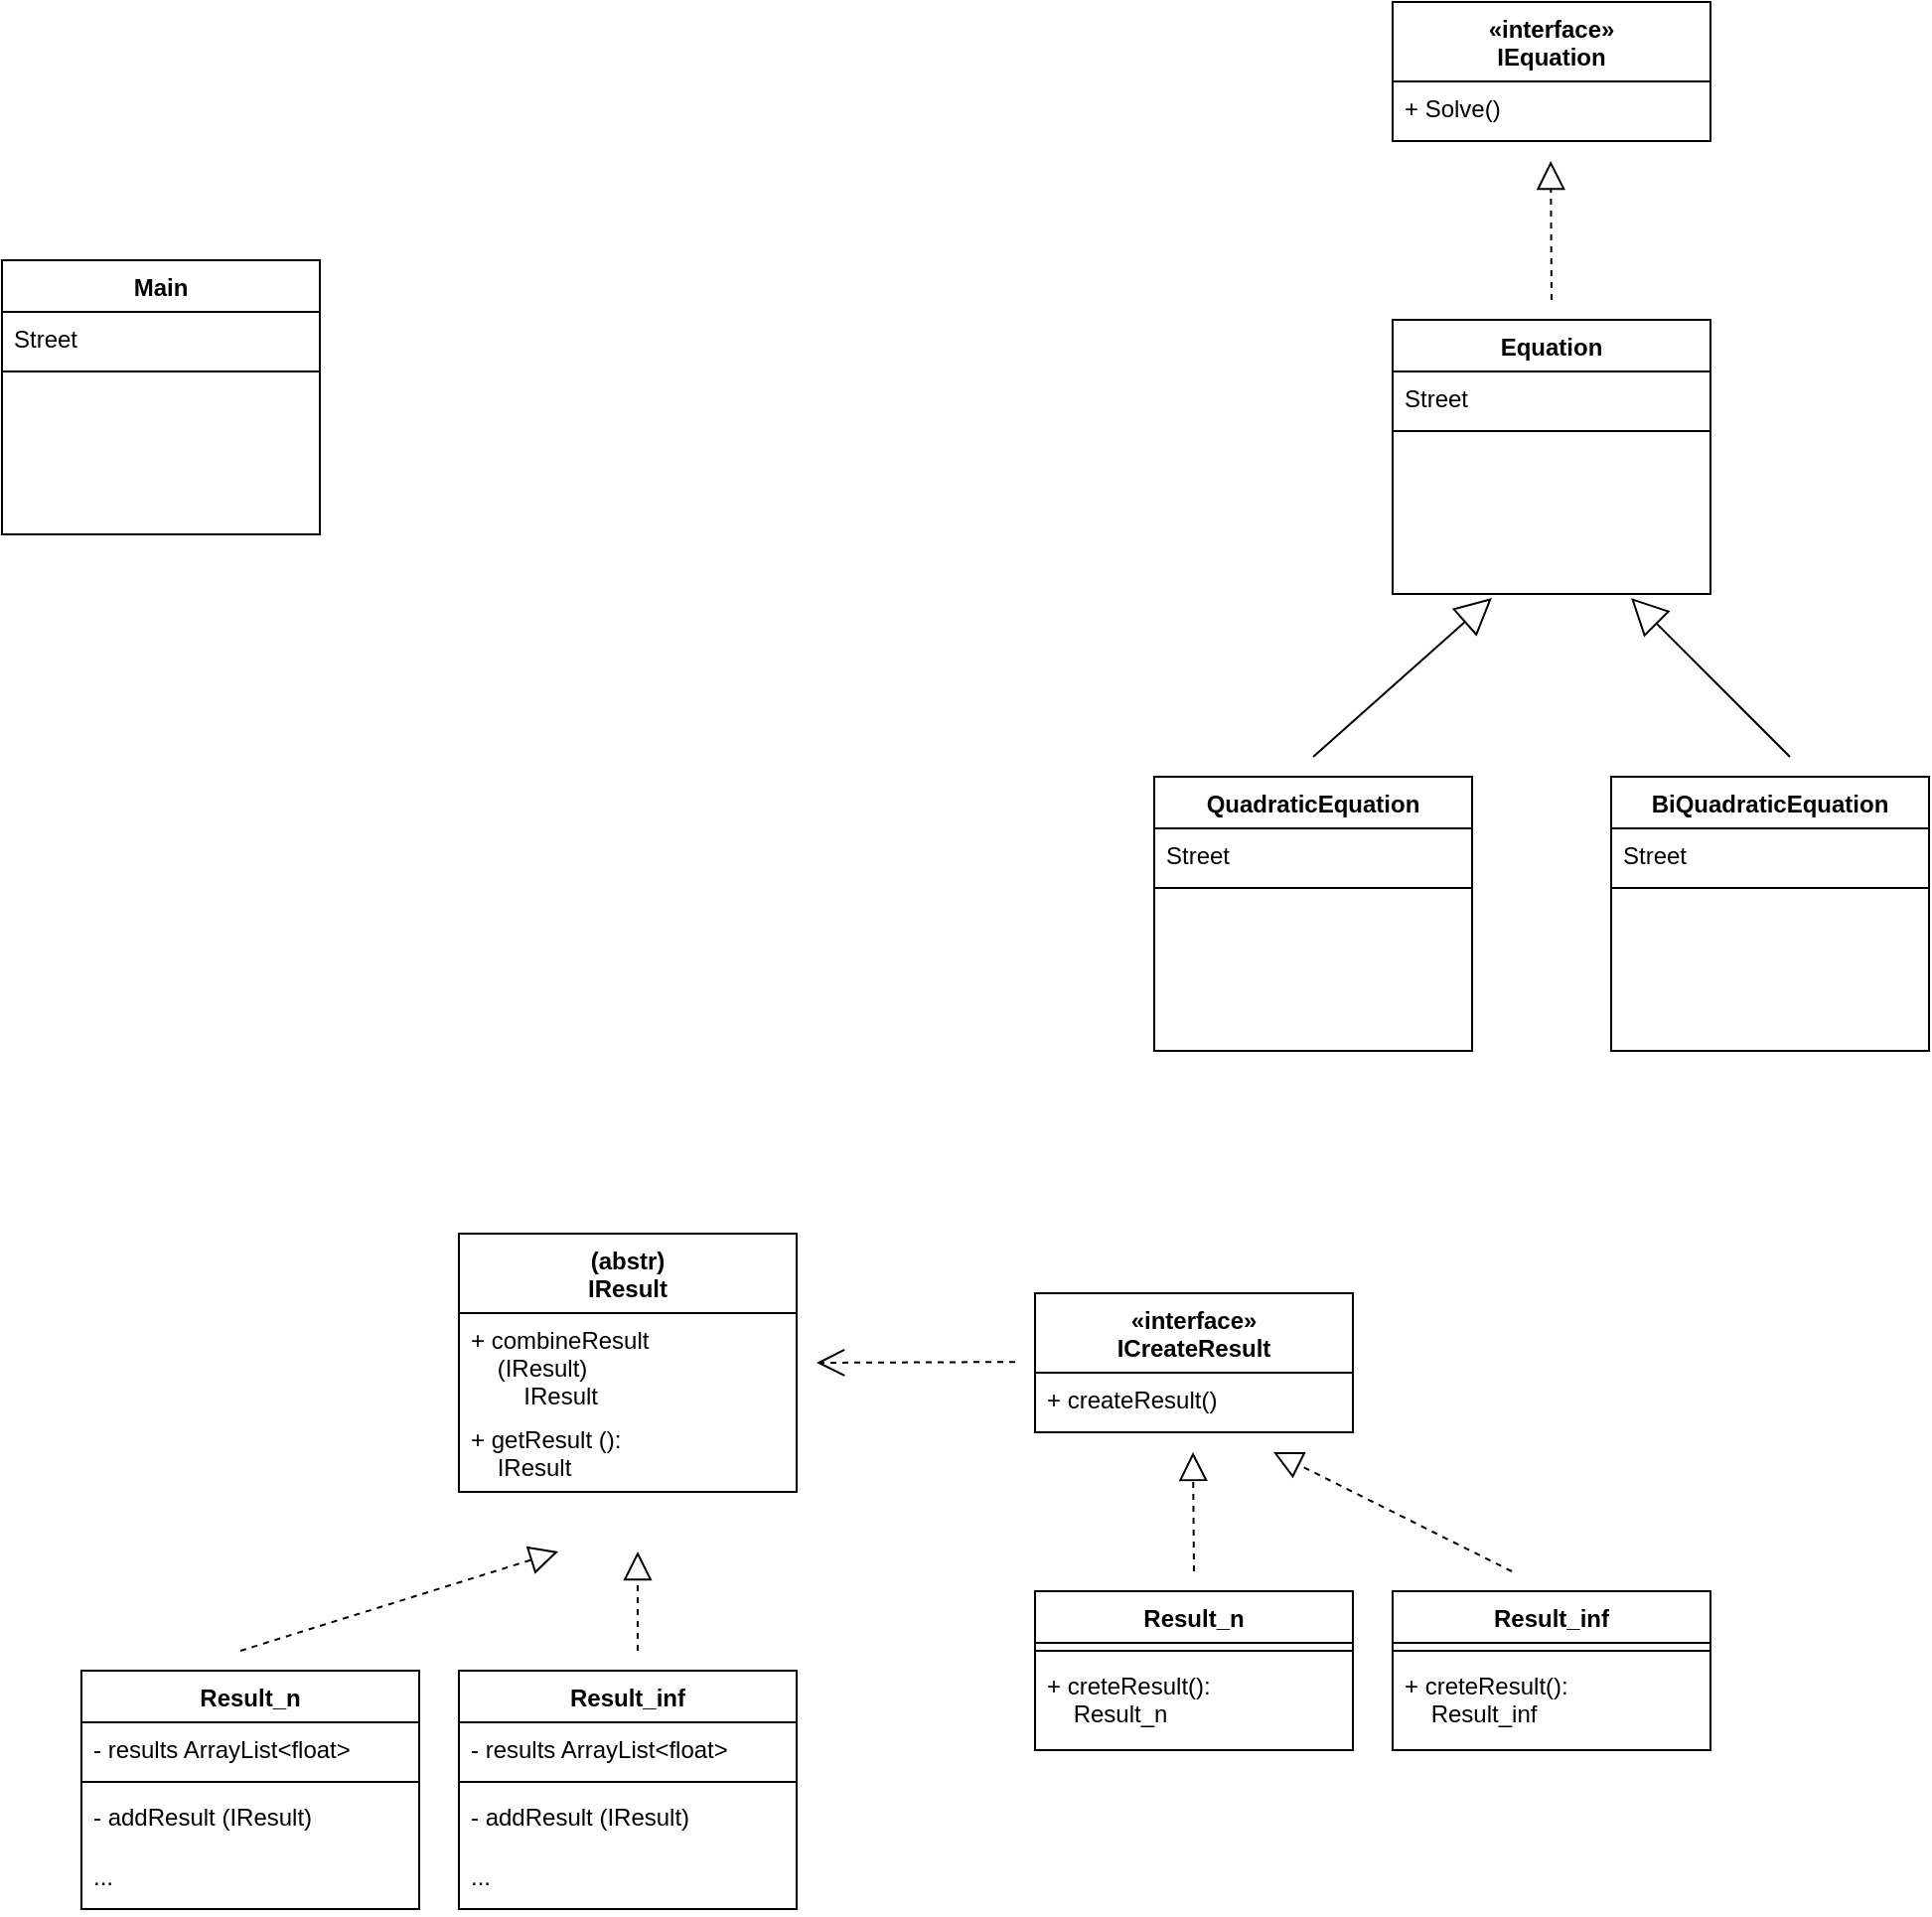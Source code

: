 <mxfile version="20.8.16" type="device"><diagram id="C5RBs43oDa-KdzZeNtuy" name="Page-1"><mxGraphModel dx="720" dy="1599" grid="1" gridSize="10" guides="1" tooltips="1" connect="1" arrows="1" fold="1" page="1" pageScale="1" pageWidth="827" pageHeight="1169" math="0" shadow="0"><root><mxCell id="WIyWlLk6GJQsqaUBKTNV-0"/><mxCell id="WIyWlLk6GJQsqaUBKTNV-1" parent="WIyWlLk6GJQsqaUBKTNV-0"/><mxCell id="zkfFHV4jXpPFQw0GAbJ--0" value="Main" style="swimlane;fontStyle=1;align=center;verticalAlign=top;childLayout=stackLayout;horizontal=1;startSize=26;horizontalStack=0;resizeParent=1;resizeLast=0;collapsible=1;marginBottom=0;rounded=0;shadow=0;strokeWidth=1;" parent="WIyWlLk6GJQsqaUBKTNV-1" vertex="1"><mxGeometry y="-280" width="160" height="138" as="geometry"><mxRectangle x="230" y="140" width="160" height="26" as="alternateBounds"/></mxGeometry></mxCell><mxCell id="ZZ8TVrhyDTF7FvtxLLyO-0" value="Street" style="text;align=left;verticalAlign=top;spacingLeft=4;spacingRight=4;overflow=hidden;rotatable=0;points=[[0,0.5],[1,0.5]];portConstraint=eastwest;" vertex="1" parent="zkfFHV4jXpPFQw0GAbJ--0"><mxGeometry y="26" width="160" height="26" as="geometry"/></mxCell><mxCell id="zkfFHV4jXpPFQw0GAbJ--4" value="" style="line;html=1;strokeWidth=1;align=left;verticalAlign=middle;spacingTop=-1;spacingLeft=3;spacingRight=3;rotatable=0;labelPosition=right;points=[];portConstraint=eastwest;" parent="zkfFHV4jXpPFQw0GAbJ--0" vertex="1"><mxGeometry y="52" width="160" height="8" as="geometry"/></mxCell><mxCell id="ZZ8TVrhyDTF7FvtxLLyO-9" value="(abstr)&#10;IResult" style="swimlane;fontStyle=1;align=center;verticalAlign=top;childLayout=stackLayout;horizontal=1;startSize=40;horizontalStack=0;resizeParent=1;resizeLast=0;collapsible=1;marginBottom=0;rounded=0;shadow=0;strokeWidth=1;" vertex="1" parent="WIyWlLk6GJQsqaUBKTNV-1"><mxGeometry x="230" y="210" width="170" height="130" as="geometry"><mxRectangle x="230" y="140" width="160" height="26" as="alternateBounds"/></mxGeometry></mxCell><mxCell id="ZZ8TVrhyDTF7FvtxLLyO-26" value="+ combineResult &#10;    (IResult)&#10;        IResult" style="text;align=left;verticalAlign=top;spacingLeft=4;spacingRight=4;overflow=hidden;rotatable=0;points=[[0,0.5],[1,0.5]];portConstraint=eastwest;" vertex="1" parent="ZZ8TVrhyDTF7FvtxLLyO-9"><mxGeometry y="40" width="170" height="50" as="geometry"/></mxCell><mxCell id="ZZ8TVrhyDTF7FvtxLLyO-27" value="+ getResult ():&#10;    IResult" style="text;align=left;verticalAlign=top;spacingLeft=4;spacingRight=4;overflow=hidden;rotatable=0;points=[[0,0.5],[1,0.5]];portConstraint=eastwest;" vertex="1" parent="ZZ8TVrhyDTF7FvtxLLyO-9"><mxGeometry y="90" width="170" height="40" as="geometry"/></mxCell><mxCell id="ZZ8TVrhyDTF7FvtxLLyO-12" value="«interface»&#10;ICreateResult" style="swimlane;fontStyle=1;align=center;verticalAlign=top;childLayout=stackLayout;horizontal=1;startSize=40;horizontalStack=0;resizeParent=1;resizeLast=0;collapsible=1;marginBottom=0;rounded=0;shadow=0;strokeWidth=1;" vertex="1" parent="WIyWlLk6GJQsqaUBKTNV-1"><mxGeometry x="520" y="240" width="160" height="70" as="geometry"><mxRectangle x="230" y="140" width="160" height="26" as="alternateBounds"/></mxGeometry></mxCell><mxCell id="ZZ8TVrhyDTF7FvtxLLyO-13" value="+ createResult()" style="text;align=left;verticalAlign=top;spacingLeft=4;spacingRight=4;overflow=hidden;rotatable=0;points=[[0,0.5],[1,0.5]];portConstraint=eastwest;" vertex="1" parent="ZZ8TVrhyDTF7FvtxLLyO-12"><mxGeometry y="40" width="160" height="30" as="geometry"/></mxCell><mxCell id="ZZ8TVrhyDTF7FvtxLLyO-14" value="Result_n" style="swimlane;fontStyle=1;align=center;verticalAlign=top;childLayout=stackLayout;horizontal=1;startSize=26;horizontalStack=0;resizeParent=1;resizeLast=0;collapsible=1;marginBottom=0;rounded=0;shadow=0;strokeWidth=1;" vertex="1" parent="WIyWlLk6GJQsqaUBKTNV-1"><mxGeometry x="40" y="430" width="170" height="120" as="geometry"><mxRectangle x="230" y="140" width="160" height="26" as="alternateBounds"/></mxGeometry></mxCell><mxCell id="ZZ8TVrhyDTF7FvtxLLyO-15" value="- results ArrayList&lt;float&gt;" style="text;align=left;verticalAlign=top;spacingLeft=4;spacingRight=4;overflow=hidden;rotatable=0;points=[[0,0.5],[1,0.5]];portConstraint=eastwest;" vertex="1" parent="ZZ8TVrhyDTF7FvtxLLyO-14"><mxGeometry y="26" width="170" height="26" as="geometry"/></mxCell><mxCell id="ZZ8TVrhyDTF7FvtxLLyO-16" value="" style="line;html=1;strokeWidth=1;align=left;verticalAlign=middle;spacingTop=-1;spacingLeft=3;spacingRight=3;rotatable=0;labelPosition=right;points=[];portConstraint=eastwest;" vertex="1" parent="ZZ8TVrhyDTF7FvtxLLyO-14"><mxGeometry y="52" width="170" height="8" as="geometry"/></mxCell><mxCell id="ZZ8TVrhyDTF7FvtxLLyO-17" value="- addResult (IResult)" style="text;align=left;verticalAlign=top;spacingLeft=4;spacingRight=4;overflow=hidden;rotatable=0;points=[[0,0.5],[1,0.5]];portConstraint=eastwest;" vertex="1" parent="ZZ8TVrhyDTF7FvtxLLyO-14"><mxGeometry y="60" width="170" height="30" as="geometry"/></mxCell><mxCell id="ZZ8TVrhyDTF7FvtxLLyO-24" value="..." style="text;align=left;verticalAlign=top;spacingLeft=4;spacingRight=4;overflow=hidden;rotatable=0;points=[[0,0.5],[1,0.5]];portConstraint=eastwest;" vertex="1" parent="ZZ8TVrhyDTF7FvtxLLyO-14"><mxGeometry y="90" width="170" height="30" as="geometry"/></mxCell><mxCell id="ZZ8TVrhyDTF7FvtxLLyO-18" value="Result_inf" style="swimlane;fontStyle=1;align=center;verticalAlign=top;childLayout=stackLayout;horizontal=1;startSize=26;horizontalStack=0;resizeParent=1;resizeLast=0;collapsible=1;marginBottom=0;rounded=0;shadow=0;strokeWidth=1;" vertex="1" parent="WIyWlLk6GJQsqaUBKTNV-1"><mxGeometry x="230" y="430" width="170" height="120" as="geometry"><mxRectangle x="230" y="140" width="160" height="26" as="alternateBounds"/></mxGeometry></mxCell><mxCell id="ZZ8TVrhyDTF7FvtxLLyO-19" value="- results ArrayList&lt;float&gt;" style="text;align=left;verticalAlign=top;spacingLeft=4;spacingRight=4;overflow=hidden;rotatable=0;points=[[0,0.5],[1,0.5]];portConstraint=eastwest;" vertex="1" parent="ZZ8TVrhyDTF7FvtxLLyO-18"><mxGeometry y="26" width="170" height="26" as="geometry"/></mxCell><mxCell id="ZZ8TVrhyDTF7FvtxLLyO-20" value="" style="line;html=1;strokeWidth=1;align=left;verticalAlign=middle;spacingTop=-1;spacingLeft=3;spacingRight=3;rotatable=0;labelPosition=right;points=[];portConstraint=eastwest;" vertex="1" parent="ZZ8TVrhyDTF7FvtxLLyO-18"><mxGeometry y="52" width="170" height="8" as="geometry"/></mxCell><mxCell id="ZZ8TVrhyDTF7FvtxLLyO-21" value="- addResult (IResult)" style="text;align=left;verticalAlign=top;spacingLeft=4;spacingRight=4;overflow=hidden;rotatable=0;points=[[0,0.5],[1,0.5]];portConstraint=eastwest;" vertex="1" parent="ZZ8TVrhyDTF7FvtxLLyO-18"><mxGeometry y="60" width="170" height="30" as="geometry"/></mxCell><mxCell id="ZZ8TVrhyDTF7FvtxLLyO-25" value="..." style="text;align=left;verticalAlign=top;spacingLeft=4;spacingRight=4;overflow=hidden;rotatable=0;points=[[0,0.5],[1,0.5]];portConstraint=eastwest;" vertex="1" parent="ZZ8TVrhyDTF7FvtxLLyO-18"><mxGeometry y="90" width="170" height="30" as="geometry"/></mxCell><mxCell id="ZZ8TVrhyDTF7FvtxLLyO-28" value="Result_inf" style="swimlane;fontStyle=1;align=center;verticalAlign=top;childLayout=stackLayout;horizontal=1;startSize=26;horizontalStack=0;resizeParent=1;resizeLast=0;collapsible=1;marginBottom=0;rounded=0;shadow=0;strokeWidth=1;" vertex="1" parent="WIyWlLk6GJQsqaUBKTNV-1"><mxGeometry x="700" y="390" width="160" height="80" as="geometry"><mxRectangle x="230" y="140" width="160" height="26" as="alternateBounds"/></mxGeometry></mxCell><mxCell id="ZZ8TVrhyDTF7FvtxLLyO-30" value="" style="line;html=1;strokeWidth=1;align=left;verticalAlign=middle;spacingTop=-1;spacingLeft=3;spacingRight=3;rotatable=0;labelPosition=right;points=[];portConstraint=eastwest;" vertex="1" parent="ZZ8TVrhyDTF7FvtxLLyO-28"><mxGeometry y="26" width="160" height="8" as="geometry"/></mxCell><mxCell id="ZZ8TVrhyDTF7FvtxLLyO-31" value="+ creteResult():&#10;    Result_inf" style="text;align=left;verticalAlign=top;spacingLeft=4;spacingRight=4;overflow=hidden;rotatable=0;points=[[0,0.5],[1,0.5]];portConstraint=eastwest;" vertex="1" parent="ZZ8TVrhyDTF7FvtxLLyO-28"><mxGeometry y="34" width="160" height="40" as="geometry"/></mxCell><mxCell id="ZZ8TVrhyDTF7FvtxLLyO-33" value="Result_n" style="swimlane;fontStyle=1;align=center;verticalAlign=top;childLayout=stackLayout;horizontal=1;startSize=26;horizontalStack=0;resizeParent=1;resizeLast=0;collapsible=1;marginBottom=0;rounded=0;shadow=0;strokeWidth=1;" vertex="1" parent="WIyWlLk6GJQsqaUBKTNV-1"><mxGeometry x="520" y="390" width="160" height="80" as="geometry"><mxRectangle x="230" y="140" width="160" height="26" as="alternateBounds"/></mxGeometry></mxCell><mxCell id="ZZ8TVrhyDTF7FvtxLLyO-34" value="" style="line;html=1;strokeWidth=1;align=left;verticalAlign=middle;spacingTop=-1;spacingLeft=3;spacingRight=3;rotatable=0;labelPosition=right;points=[];portConstraint=eastwest;" vertex="1" parent="ZZ8TVrhyDTF7FvtxLLyO-33"><mxGeometry y="26" width="160" height="8" as="geometry"/></mxCell><mxCell id="ZZ8TVrhyDTF7FvtxLLyO-35" value="+ creteResult():&#10;    Result_n" style="text;align=left;verticalAlign=top;spacingLeft=4;spacingRight=4;overflow=hidden;rotatable=0;points=[[0,0.5],[1,0.5]];portConstraint=eastwest;" vertex="1" parent="ZZ8TVrhyDTF7FvtxLLyO-33"><mxGeometry y="34" width="160" height="40" as="geometry"/></mxCell><mxCell id="ZZ8TVrhyDTF7FvtxLLyO-36" value="" style="endArrow=open;endSize=12;dashed=1;html=1;rounded=0;" edge="1" parent="WIyWlLk6GJQsqaUBKTNV-1"><mxGeometry x="0.111" y="-55" width="160" relative="1" as="geometry"><mxPoint x="510" y="274.58" as="sourcePoint"/><mxPoint x="410" y="275" as="targetPoint"/><mxPoint as="offset"/></mxGeometry></mxCell><mxCell id="ZZ8TVrhyDTF7FvtxLLyO-37" value="" style="endArrow=block;dashed=1;endFill=0;endSize=12;html=1;rounded=0;" edge="1" parent="WIyWlLk6GJQsqaUBKTNV-1"><mxGeometry width="160" relative="1" as="geometry"><mxPoint x="120" y="420" as="sourcePoint"/><mxPoint x="280" y="370" as="targetPoint"/></mxGeometry></mxCell><mxCell id="ZZ8TVrhyDTF7FvtxLLyO-38" value="" style="endArrow=block;dashed=1;endFill=0;endSize=12;html=1;rounded=0;" edge="1" parent="WIyWlLk6GJQsqaUBKTNV-1"><mxGeometry width="160" relative="1" as="geometry"><mxPoint x="320" y="420" as="sourcePoint"/><mxPoint x="320" y="370" as="targetPoint"/></mxGeometry></mxCell><mxCell id="ZZ8TVrhyDTF7FvtxLLyO-39" value="" style="endArrow=block;dashed=1;endFill=0;endSize=12;html=1;rounded=0;" edge="1" parent="WIyWlLk6GJQsqaUBKTNV-1"><mxGeometry width="160" relative="1" as="geometry"><mxPoint x="600" y="380" as="sourcePoint"/><mxPoint x="599.5" y="320" as="targetPoint"/></mxGeometry></mxCell><mxCell id="ZZ8TVrhyDTF7FvtxLLyO-40" value="" style="endArrow=block;dashed=1;endFill=0;endSize=12;html=1;rounded=0;" edge="1" parent="WIyWlLk6GJQsqaUBKTNV-1"><mxGeometry width="160" relative="1" as="geometry"><mxPoint x="760" y="380" as="sourcePoint"/><mxPoint x="640" y="320" as="targetPoint"/></mxGeometry></mxCell><mxCell id="ZZ8TVrhyDTF7FvtxLLyO-41" value="Equation" style="swimlane;fontStyle=1;align=center;verticalAlign=top;childLayout=stackLayout;horizontal=1;startSize=26;horizontalStack=0;resizeParent=1;resizeLast=0;collapsible=1;marginBottom=0;rounded=0;shadow=0;strokeWidth=1;" vertex="1" parent="WIyWlLk6GJQsqaUBKTNV-1"><mxGeometry x="700" y="-250" width="160" height="138" as="geometry"><mxRectangle x="230" y="140" width="160" height="26" as="alternateBounds"/></mxGeometry></mxCell><mxCell id="ZZ8TVrhyDTF7FvtxLLyO-42" value="Street" style="text;align=left;verticalAlign=top;spacingLeft=4;spacingRight=4;overflow=hidden;rotatable=0;points=[[0,0.5],[1,0.5]];portConstraint=eastwest;" vertex="1" parent="ZZ8TVrhyDTF7FvtxLLyO-41"><mxGeometry y="26" width="160" height="26" as="geometry"/></mxCell><mxCell id="ZZ8TVrhyDTF7FvtxLLyO-43" value="" style="line;html=1;strokeWidth=1;align=left;verticalAlign=middle;spacingTop=-1;spacingLeft=3;spacingRight=3;rotatable=0;labelPosition=right;points=[];portConstraint=eastwest;" vertex="1" parent="ZZ8TVrhyDTF7FvtxLLyO-41"><mxGeometry y="52" width="160" height="8" as="geometry"/></mxCell><mxCell id="ZZ8TVrhyDTF7FvtxLLyO-44" value="QuadraticEquation " style="swimlane;fontStyle=1;align=center;verticalAlign=top;childLayout=stackLayout;horizontal=1;startSize=26;horizontalStack=0;resizeParent=1;resizeLast=0;collapsible=1;marginBottom=0;rounded=0;shadow=0;strokeWidth=1;" vertex="1" parent="WIyWlLk6GJQsqaUBKTNV-1"><mxGeometry x="580" y="-20" width="160" height="138" as="geometry"><mxRectangle x="230" y="140" width="160" height="26" as="alternateBounds"/></mxGeometry></mxCell><mxCell id="ZZ8TVrhyDTF7FvtxLLyO-45" value="Street" style="text;align=left;verticalAlign=top;spacingLeft=4;spacingRight=4;overflow=hidden;rotatable=0;points=[[0,0.5],[1,0.5]];portConstraint=eastwest;" vertex="1" parent="ZZ8TVrhyDTF7FvtxLLyO-44"><mxGeometry y="26" width="160" height="26" as="geometry"/></mxCell><mxCell id="ZZ8TVrhyDTF7FvtxLLyO-46" value="" style="line;html=1;strokeWidth=1;align=left;verticalAlign=middle;spacingTop=-1;spacingLeft=3;spacingRight=3;rotatable=0;labelPosition=right;points=[];portConstraint=eastwest;" vertex="1" parent="ZZ8TVrhyDTF7FvtxLLyO-44"><mxGeometry y="52" width="160" height="8" as="geometry"/></mxCell><mxCell id="ZZ8TVrhyDTF7FvtxLLyO-47" value="BiQuadraticEquation" style="swimlane;fontStyle=1;align=center;verticalAlign=top;childLayout=stackLayout;horizontal=1;startSize=26;horizontalStack=0;resizeParent=1;resizeLast=0;collapsible=1;marginBottom=0;rounded=0;shadow=0;strokeWidth=1;" vertex="1" parent="WIyWlLk6GJQsqaUBKTNV-1"><mxGeometry x="810" y="-20" width="160" height="138" as="geometry"><mxRectangle x="230" y="140" width="160" height="26" as="alternateBounds"/></mxGeometry></mxCell><mxCell id="ZZ8TVrhyDTF7FvtxLLyO-48" value="Street" style="text;align=left;verticalAlign=top;spacingLeft=4;spacingRight=4;overflow=hidden;rotatable=0;points=[[0,0.5],[1,0.5]];portConstraint=eastwest;" vertex="1" parent="ZZ8TVrhyDTF7FvtxLLyO-47"><mxGeometry y="26" width="160" height="26" as="geometry"/></mxCell><mxCell id="ZZ8TVrhyDTF7FvtxLLyO-49" value="" style="line;html=1;strokeWidth=1;align=left;verticalAlign=middle;spacingTop=-1;spacingLeft=3;spacingRight=3;rotatable=0;labelPosition=right;points=[];portConstraint=eastwest;" vertex="1" parent="ZZ8TVrhyDTF7FvtxLLyO-47"><mxGeometry y="52" width="160" height="8" as="geometry"/></mxCell><mxCell id="ZZ8TVrhyDTF7FvtxLLyO-50" value="" style="endArrow=block;endSize=16;endFill=0;html=1;rounded=0;" edge="1" parent="WIyWlLk6GJQsqaUBKTNV-1"><mxGeometry x="0.375" y="30" width="160" relative="1" as="geometry"><mxPoint x="660" y="-30" as="sourcePoint"/><mxPoint x="750" y="-110" as="targetPoint"/><mxPoint as="offset"/></mxGeometry></mxCell><mxCell id="ZZ8TVrhyDTF7FvtxLLyO-51" value="" style="endArrow=block;endSize=16;endFill=0;html=1;rounded=0;" edge="1" parent="WIyWlLk6GJQsqaUBKTNV-1"><mxGeometry x="0.375" y="30" width="160" relative="1" as="geometry"><mxPoint x="900" y="-30" as="sourcePoint"/><mxPoint x="820" y="-110" as="targetPoint"/><mxPoint as="offset"/></mxGeometry></mxCell><mxCell id="ZZ8TVrhyDTF7FvtxLLyO-52" value="«interface»&#10;IEquation" style="swimlane;fontStyle=1;align=center;verticalAlign=top;childLayout=stackLayout;horizontal=1;startSize=40;horizontalStack=0;resizeParent=1;resizeLast=0;collapsible=1;marginBottom=0;rounded=0;shadow=0;strokeWidth=1;" vertex="1" parent="WIyWlLk6GJQsqaUBKTNV-1"><mxGeometry x="700" y="-410" width="160" height="70" as="geometry"><mxRectangle x="230" y="140" width="160" height="26" as="alternateBounds"/></mxGeometry></mxCell><mxCell id="ZZ8TVrhyDTF7FvtxLLyO-53" value="+ Solve()" style="text;align=left;verticalAlign=top;spacingLeft=4;spacingRight=4;overflow=hidden;rotatable=0;points=[[0,0.5],[1,0.5]];portConstraint=eastwest;" vertex="1" parent="ZZ8TVrhyDTF7FvtxLLyO-52"><mxGeometry y="40" width="160" height="30" as="geometry"/></mxCell><mxCell id="ZZ8TVrhyDTF7FvtxLLyO-54" value="" style="endArrow=block;dashed=1;endFill=0;endSize=12;html=1;rounded=0;" edge="1" parent="WIyWlLk6GJQsqaUBKTNV-1"><mxGeometry width="160" relative="1" as="geometry"><mxPoint x="780" y="-260" as="sourcePoint"/><mxPoint x="779.58" y="-330" as="targetPoint"/></mxGeometry></mxCell></root></mxGraphModel></diagram></mxfile>